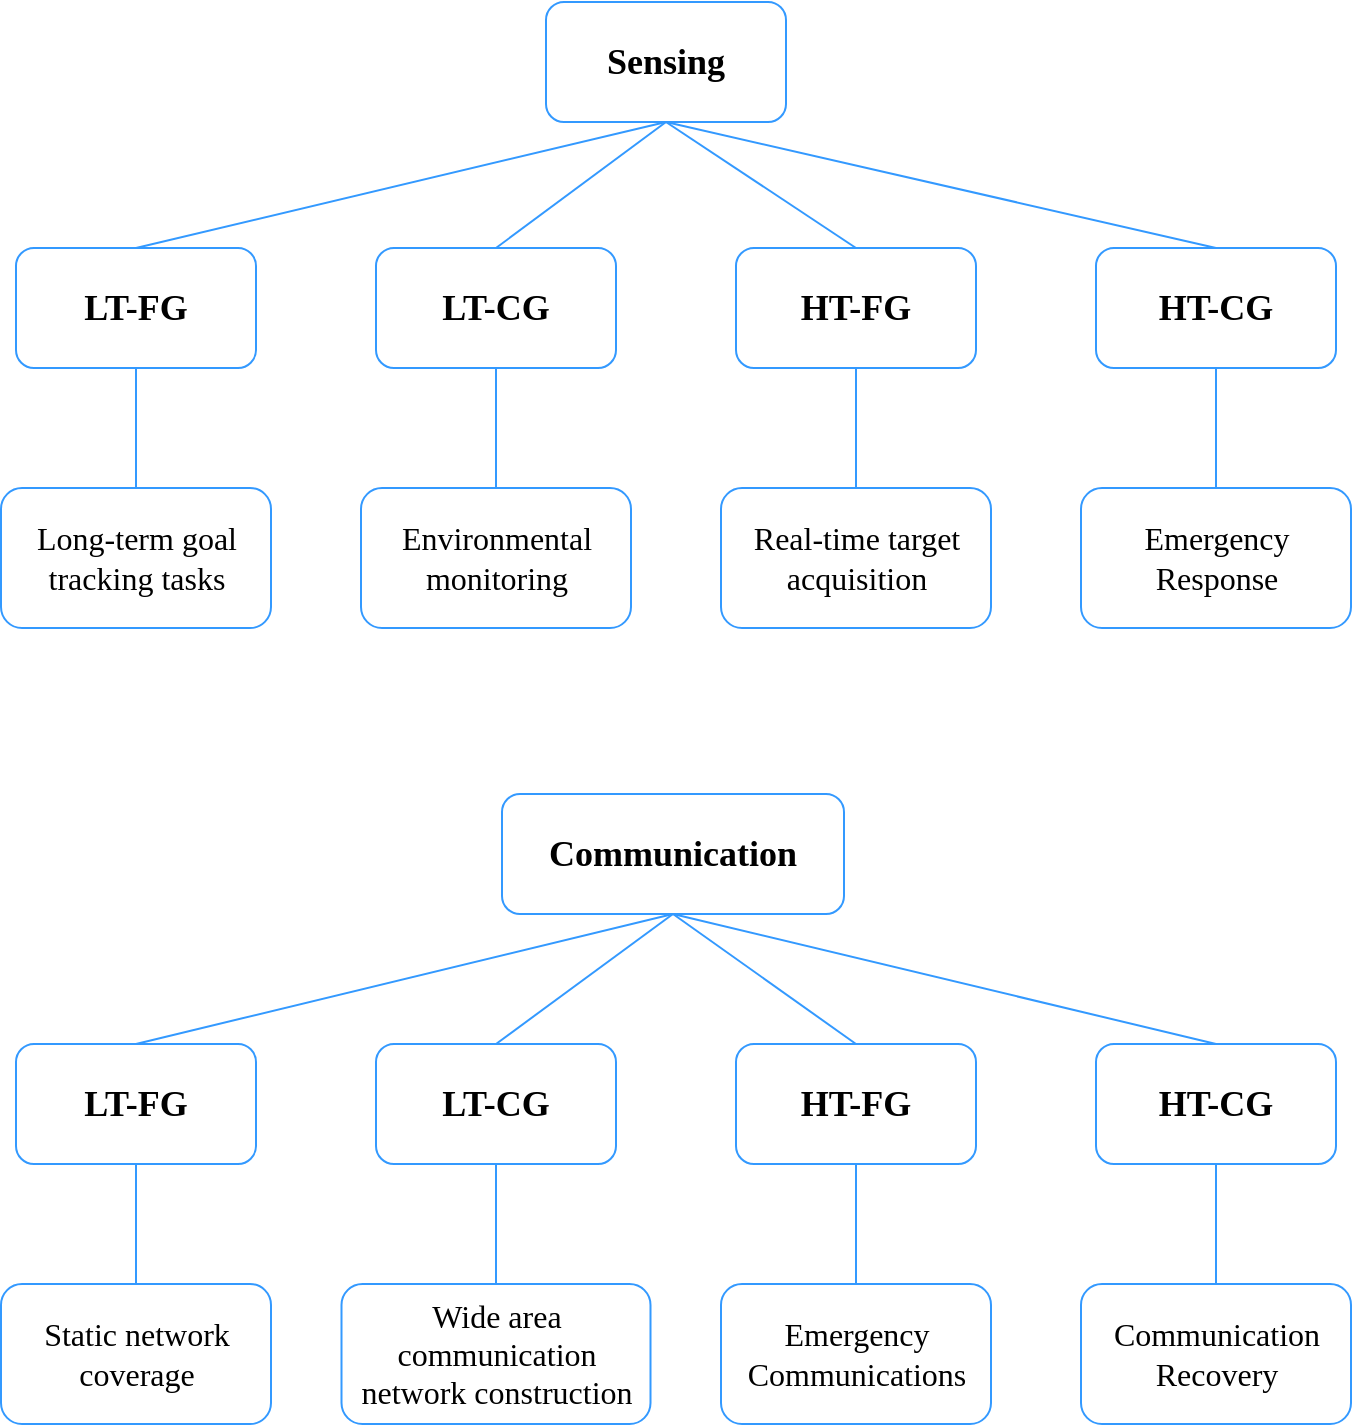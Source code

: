 <mxfile version="24.8.6">
  <diagram name="第 1 页" id="RnSF4aMlyjjzss2sWeVw">
    <mxGraphModel dx="1050" dy="522" grid="0" gridSize="10" guides="1" tooltips="1" connect="1" arrows="1" fold="1" page="1" pageScale="1" pageWidth="827" pageHeight="1169" math="0" shadow="0">
      <root>
        <mxCell id="0" />
        <mxCell id="1" parent="0" />
        <mxCell id="3itcz_ZHn_ZkXYZ8WFTU-1" value="&lt;b&gt;&lt;font face=&quot;Tahoma&quot; style=&quot;font-size: 18px;&quot;&gt;Sensing&lt;/font&gt;&lt;/b&gt;" style="rounded=1;whiteSpace=wrap;html=1;strokeColor=#3399FF;" vertex="1" parent="1">
          <mxGeometry x="405" y="77" width="120" height="60" as="geometry" />
        </mxCell>
        <mxCell id="3itcz_ZHn_ZkXYZ8WFTU-2" value="&lt;font face=&quot;Tahoma&quot;&gt;&lt;span style=&quot;font-size: 18px;&quot;&gt;&lt;b&gt;LT-FG&lt;/b&gt;&lt;/span&gt;&lt;/font&gt;" style="rounded=1;whiteSpace=wrap;html=1;strokeColor=#3399FF;" vertex="1" parent="1">
          <mxGeometry x="140" y="200" width="120" height="60" as="geometry" />
        </mxCell>
        <mxCell id="3itcz_ZHn_ZkXYZ8WFTU-3" value="&lt;font face=&quot;Tahoma&quot;&gt;&lt;span style=&quot;font-size: 18px;&quot;&gt;&lt;b&gt;LT-CG&lt;/b&gt;&lt;/span&gt;&lt;/font&gt;" style="rounded=1;whiteSpace=wrap;html=1;strokeColor=#3399FF;" vertex="1" parent="1">
          <mxGeometry x="320" y="200" width="120" height="60" as="geometry" />
        </mxCell>
        <mxCell id="3itcz_ZHn_ZkXYZ8WFTU-4" value="&lt;font face=&quot;Tahoma&quot;&gt;&lt;span style=&quot;font-size: 18px;&quot;&gt;&lt;b&gt;HT-FG&lt;/b&gt;&lt;/span&gt;&lt;/font&gt;" style="rounded=1;whiteSpace=wrap;html=1;strokeColor=#3399FF;" vertex="1" parent="1">
          <mxGeometry x="500" y="200" width="120" height="60" as="geometry" />
        </mxCell>
        <mxCell id="3itcz_ZHn_ZkXYZ8WFTU-5" value="&lt;font face=&quot;Tahoma&quot;&gt;&lt;span style=&quot;font-size: 18px;&quot;&gt;&lt;b&gt;HT-CG&lt;/b&gt;&lt;/span&gt;&lt;/font&gt;" style="rounded=1;whiteSpace=wrap;html=1;strokeColor=#3399FF;" vertex="1" parent="1">
          <mxGeometry x="680" y="200" width="120" height="60" as="geometry" />
        </mxCell>
        <mxCell id="3itcz_ZHn_ZkXYZ8WFTU-6" value="&lt;font face=&quot;Tahoma&quot;&gt;&lt;span style=&quot;font-size: 16px;&quot;&gt;Long-term goal tracking tasks&lt;/span&gt;&lt;/font&gt;" style="rounded=1;whiteSpace=wrap;html=1;strokeColor=#3399FF;" vertex="1" parent="1">
          <mxGeometry x="132.5" y="320" width="135" height="70" as="geometry" />
        </mxCell>
        <mxCell id="3itcz_ZHn_ZkXYZ8WFTU-7" value="&lt;font face=&quot;Tahoma&quot;&gt;&lt;span style=&quot;font-size: 16px;&quot;&gt;Environmental monitoring&lt;/span&gt;&lt;/font&gt;" style="rounded=1;whiteSpace=wrap;html=1;strokeColor=#3399FF;" vertex="1" parent="1">
          <mxGeometry x="312.5" y="320" width="135" height="70" as="geometry" />
        </mxCell>
        <mxCell id="3itcz_ZHn_ZkXYZ8WFTU-8" value="&lt;font face=&quot;Tahoma&quot;&gt;&lt;span style=&quot;font-size: 16px;&quot;&gt;Real-time target acquisition&lt;/span&gt;&lt;/font&gt;" style="rounded=1;whiteSpace=wrap;html=1;strokeColor=#3399FF;" vertex="1" parent="1">
          <mxGeometry x="492.5" y="320" width="135" height="70" as="geometry" />
        </mxCell>
        <mxCell id="3itcz_ZHn_ZkXYZ8WFTU-9" value="&lt;font face=&quot;Tahoma&quot;&gt;&lt;span style=&quot;font-size: 16px;&quot;&gt;Emergency Response&lt;/span&gt;&lt;/font&gt;" style="rounded=1;whiteSpace=wrap;html=1;strokeColor=#3399FF;" vertex="1" parent="1">
          <mxGeometry x="672.5" y="320" width="135" height="70" as="geometry" />
        </mxCell>
        <mxCell id="3itcz_ZHn_ZkXYZ8WFTU-11" value="" style="endArrow=none;html=1;rounded=0;entryX=0.5;entryY=1;entryDx=0;entryDy=0;exitX=0.5;exitY=0;exitDx=0;exitDy=0;strokeColor=#3399FF;" edge="1" parent="1" source="3itcz_ZHn_ZkXYZ8WFTU-2" target="3itcz_ZHn_ZkXYZ8WFTU-1">
          <mxGeometry width="50" height="50" relative="1" as="geometry">
            <mxPoint x="390" y="290" as="sourcePoint" />
            <mxPoint x="440" y="240" as="targetPoint" />
          </mxGeometry>
        </mxCell>
        <mxCell id="3itcz_ZHn_ZkXYZ8WFTU-13" value="" style="endArrow=none;html=1;rounded=0;entryX=0.5;entryY=1;entryDx=0;entryDy=0;exitX=0.5;exitY=0;exitDx=0;exitDy=0;strokeColor=#3399FF;" edge="1" parent="1" source="3itcz_ZHn_ZkXYZ8WFTU-3" target="3itcz_ZHn_ZkXYZ8WFTU-1">
          <mxGeometry width="50" height="50" relative="1" as="geometry">
            <mxPoint x="210" y="210" as="sourcePoint" />
            <mxPoint x="475" y="147" as="targetPoint" />
          </mxGeometry>
        </mxCell>
        <mxCell id="3itcz_ZHn_ZkXYZ8WFTU-14" value="" style="endArrow=none;html=1;rounded=0;entryX=0.5;entryY=1;entryDx=0;entryDy=0;exitX=0.5;exitY=0;exitDx=0;exitDy=0;strokeColor=#3399FF;" edge="1" parent="1" source="3itcz_ZHn_ZkXYZ8WFTU-4" target="3itcz_ZHn_ZkXYZ8WFTU-1">
          <mxGeometry width="50" height="50" relative="1" as="geometry">
            <mxPoint x="220" y="220" as="sourcePoint" />
            <mxPoint x="485" y="157" as="targetPoint" />
          </mxGeometry>
        </mxCell>
        <mxCell id="3itcz_ZHn_ZkXYZ8WFTU-15" value="" style="endArrow=none;html=1;rounded=0;entryX=0.5;entryY=1;entryDx=0;entryDy=0;exitX=0.5;exitY=0;exitDx=0;exitDy=0;strokeColor=#3399FF;" edge="1" parent="1" source="3itcz_ZHn_ZkXYZ8WFTU-5" target="3itcz_ZHn_ZkXYZ8WFTU-1">
          <mxGeometry width="50" height="50" relative="1" as="geometry">
            <mxPoint x="230" y="230" as="sourcePoint" />
            <mxPoint x="495" y="167" as="targetPoint" />
          </mxGeometry>
        </mxCell>
        <mxCell id="3itcz_ZHn_ZkXYZ8WFTU-16" value="" style="endArrow=none;html=1;rounded=0;exitX=0.5;exitY=1;exitDx=0;exitDy=0;strokeColor=#3399FF;" edge="1" parent="1" source="3itcz_ZHn_ZkXYZ8WFTU-2" target="3itcz_ZHn_ZkXYZ8WFTU-6">
          <mxGeometry width="50" height="50" relative="1" as="geometry">
            <mxPoint x="240" y="240" as="sourcePoint" />
            <mxPoint x="505" y="177" as="targetPoint" />
          </mxGeometry>
        </mxCell>
        <mxCell id="3itcz_ZHn_ZkXYZ8WFTU-18" value="" style="endArrow=none;html=1;rounded=0;exitX=0.5;exitY=1;exitDx=0;exitDy=0;strokeColor=#3399FF;entryX=0.5;entryY=0;entryDx=0;entryDy=0;" edge="1" parent="1" source="3itcz_ZHn_ZkXYZ8WFTU-3" target="3itcz_ZHn_ZkXYZ8WFTU-7">
          <mxGeometry width="50" height="50" relative="1" as="geometry">
            <mxPoint x="210" y="270" as="sourcePoint" />
            <mxPoint x="210" y="330" as="targetPoint" />
          </mxGeometry>
        </mxCell>
        <mxCell id="3itcz_ZHn_ZkXYZ8WFTU-19" value="" style="endArrow=none;html=1;rounded=0;exitX=0.5;exitY=1;exitDx=0;exitDy=0;strokeColor=#3399FF;entryX=0.5;entryY=0;entryDx=0;entryDy=0;" edge="1" parent="1" source="3itcz_ZHn_ZkXYZ8WFTU-4" target="3itcz_ZHn_ZkXYZ8WFTU-8">
          <mxGeometry width="50" height="50" relative="1" as="geometry">
            <mxPoint x="220" y="280" as="sourcePoint" />
            <mxPoint x="220" y="340" as="targetPoint" />
          </mxGeometry>
        </mxCell>
        <mxCell id="3itcz_ZHn_ZkXYZ8WFTU-20" value="" style="endArrow=none;html=1;rounded=0;exitX=0.5;exitY=1;exitDx=0;exitDy=0;strokeColor=#3399FF;entryX=0.5;entryY=0;entryDx=0;entryDy=0;" edge="1" parent="1" source="3itcz_ZHn_ZkXYZ8WFTU-5" target="3itcz_ZHn_ZkXYZ8WFTU-9">
          <mxGeometry width="50" height="50" relative="1" as="geometry">
            <mxPoint x="230" y="290" as="sourcePoint" />
            <mxPoint x="230" y="350" as="targetPoint" />
          </mxGeometry>
        </mxCell>
        <mxCell id="3itcz_ZHn_ZkXYZ8WFTU-21" value="&lt;font face=&quot;Tahoma&quot;&gt;&lt;span style=&quot;font-size: 18px;&quot;&gt;&lt;b&gt;Communication&lt;/b&gt;&lt;/span&gt;&lt;/font&gt;" style="rounded=1;whiteSpace=wrap;html=1;strokeColor=#3399FF;" vertex="1" parent="1">
          <mxGeometry x="383" y="473" width="171" height="60" as="geometry" />
        </mxCell>
        <mxCell id="3itcz_ZHn_ZkXYZ8WFTU-22" value="&lt;font face=&quot;Tahoma&quot;&gt;&lt;span style=&quot;font-size: 18px;&quot;&gt;&lt;b&gt;LT-FG&lt;/b&gt;&lt;/span&gt;&lt;/font&gt;" style="rounded=1;whiteSpace=wrap;html=1;strokeColor=#3399FF;" vertex="1" parent="1">
          <mxGeometry x="140" y="598" width="120" height="60" as="geometry" />
        </mxCell>
        <mxCell id="3itcz_ZHn_ZkXYZ8WFTU-23" value="&lt;font face=&quot;Tahoma&quot;&gt;&lt;span style=&quot;font-size: 18px;&quot;&gt;&lt;b&gt;LT-CG&lt;/b&gt;&lt;/span&gt;&lt;/font&gt;" style="rounded=1;whiteSpace=wrap;html=1;strokeColor=#3399FF;" vertex="1" parent="1">
          <mxGeometry x="320" y="598" width="120" height="60" as="geometry" />
        </mxCell>
        <mxCell id="3itcz_ZHn_ZkXYZ8WFTU-24" value="&lt;font face=&quot;Tahoma&quot;&gt;&lt;span style=&quot;font-size: 18px;&quot;&gt;&lt;b&gt;HT-FG&lt;/b&gt;&lt;/span&gt;&lt;/font&gt;" style="rounded=1;whiteSpace=wrap;html=1;strokeColor=#3399FF;" vertex="1" parent="1">
          <mxGeometry x="500" y="598" width="120" height="60" as="geometry" />
        </mxCell>
        <mxCell id="3itcz_ZHn_ZkXYZ8WFTU-25" value="&lt;font face=&quot;Tahoma&quot;&gt;&lt;span style=&quot;font-size: 18px;&quot;&gt;&lt;b&gt;HT-CG&lt;/b&gt;&lt;/span&gt;&lt;/font&gt;" style="rounded=1;whiteSpace=wrap;html=1;strokeColor=#3399FF;" vertex="1" parent="1">
          <mxGeometry x="680" y="598" width="120" height="60" as="geometry" />
        </mxCell>
        <mxCell id="3itcz_ZHn_ZkXYZ8WFTU-26" value="&lt;font face=&quot;Tahoma&quot;&gt;&lt;span style=&quot;font-size: 16px;&quot;&gt;Static network coverage&lt;/span&gt;&lt;/font&gt;" style="rounded=1;whiteSpace=wrap;html=1;strokeColor=#3399FF;" vertex="1" parent="1">
          <mxGeometry x="132.5" y="718" width="135" height="70" as="geometry" />
        </mxCell>
        <mxCell id="3itcz_ZHn_ZkXYZ8WFTU-27" value="&lt;font face=&quot;Tahoma&quot;&gt;&lt;span style=&quot;font-size: 16px;&quot;&gt;Wide area communication network construction&lt;/span&gt;&lt;/font&gt;" style="rounded=1;whiteSpace=wrap;html=1;strokeColor=#3399FF;" vertex="1" parent="1">
          <mxGeometry x="302.75" y="718" width="154.5" height="70" as="geometry" />
        </mxCell>
        <mxCell id="3itcz_ZHn_ZkXYZ8WFTU-28" value="&lt;font face=&quot;Tahoma&quot;&gt;&lt;span style=&quot;font-size: 16px;&quot;&gt;Emergency Communications&lt;/span&gt;&lt;/font&gt;" style="rounded=1;whiteSpace=wrap;html=1;strokeColor=#3399FF;" vertex="1" parent="1">
          <mxGeometry x="492.5" y="718" width="135" height="70" as="geometry" />
        </mxCell>
        <mxCell id="3itcz_ZHn_ZkXYZ8WFTU-29" value="&lt;font face=&quot;Tahoma&quot;&gt;&lt;span style=&quot;font-size: 16px;&quot;&gt;Communication Recovery&lt;/span&gt;&lt;/font&gt;" style="rounded=1;whiteSpace=wrap;html=1;strokeColor=#3399FF;" vertex="1" parent="1">
          <mxGeometry x="672.5" y="718" width="135" height="70" as="geometry" />
        </mxCell>
        <mxCell id="3itcz_ZHn_ZkXYZ8WFTU-30" value="" style="endArrow=none;html=1;rounded=0;entryX=0.5;entryY=1;entryDx=0;entryDy=0;exitX=0.5;exitY=0;exitDx=0;exitDy=0;strokeColor=#3399FF;" edge="1" parent="1" source="3itcz_ZHn_ZkXYZ8WFTU-22" target="3itcz_ZHn_ZkXYZ8WFTU-21">
          <mxGeometry width="50" height="50" relative="1" as="geometry">
            <mxPoint x="390" y="688" as="sourcePoint" />
            <mxPoint x="440" y="638" as="targetPoint" />
          </mxGeometry>
        </mxCell>
        <mxCell id="3itcz_ZHn_ZkXYZ8WFTU-31" value="" style="endArrow=none;html=1;rounded=0;entryX=0.5;entryY=1;entryDx=0;entryDy=0;exitX=0.5;exitY=0;exitDx=0;exitDy=0;strokeColor=#3399FF;" edge="1" parent="1" source="3itcz_ZHn_ZkXYZ8WFTU-23" target="3itcz_ZHn_ZkXYZ8WFTU-21">
          <mxGeometry width="50" height="50" relative="1" as="geometry">
            <mxPoint x="210" y="608" as="sourcePoint" />
            <mxPoint x="475" y="545" as="targetPoint" />
          </mxGeometry>
        </mxCell>
        <mxCell id="3itcz_ZHn_ZkXYZ8WFTU-32" value="" style="endArrow=none;html=1;rounded=0;entryX=0.5;entryY=1;entryDx=0;entryDy=0;exitX=0.5;exitY=0;exitDx=0;exitDy=0;strokeColor=#3399FF;" edge="1" parent="1" source="3itcz_ZHn_ZkXYZ8WFTU-24" target="3itcz_ZHn_ZkXYZ8WFTU-21">
          <mxGeometry width="50" height="50" relative="1" as="geometry">
            <mxPoint x="220" y="618" as="sourcePoint" />
            <mxPoint x="485" y="555" as="targetPoint" />
          </mxGeometry>
        </mxCell>
        <mxCell id="3itcz_ZHn_ZkXYZ8WFTU-33" value="" style="endArrow=none;html=1;rounded=0;entryX=0.5;entryY=1;entryDx=0;entryDy=0;exitX=0.5;exitY=0;exitDx=0;exitDy=0;strokeColor=#3399FF;" edge="1" parent="1" source="3itcz_ZHn_ZkXYZ8WFTU-25" target="3itcz_ZHn_ZkXYZ8WFTU-21">
          <mxGeometry width="50" height="50" relative="1" as="geometry">
            <mxPoint x="230" y="628" as="sourcePoint" />
            <mxPoint x="495" y="565" as="targetPoint" />
          </mxGeometry>
        </mxCell>
        <mxCell id="3itcz_ZHn_ZkXYZ8WFTU-34" value="" style="endArrow=none;html=1;rounded=0;exitX=0.5;exitY=1;exitDx=0;exitDy=0;strokeColor=#3399FF;" edge="1" parent="1" source="3itcz_ZHn_ZkXYZ8WFTU-22" target="3itcz_ZHn_ZkXYZ8WFTU-26">
          <mxGeometry width="50" height="50" relative="1" as="geometry">
            <mxPoint x="240" y="638" as="sourcePoint" />
            <mxPoint x="505" y="575" as="targetPoint" />
          </mxGeometry>
        </mxCell>
        <mxCell id="3itcz_ZHn_ZkXYZ8WFTU-35" value="" style="endArrow=none;html=1;rounded=0;exitX=0.5;exitY=1;exitDx=0;exitDy=0;strokeColor=#3399FF;entryX=0.5;entryY=0;entryDx=0;entryDy=0;" edge="1" parent="1" source="3itcz_ZHn_ZkXYZ8WFTU-23" target="3itcz_ZHn_ZkXYZ8WFTU-27">
          <mxGeometry width="50" height="50" relative="1" as="geometry">
            <mxPoint x="210" y="668" as="sourcePoint" />
            <mxPoint x="210" y="728" as="targetPoint" />
          </mxGeometry>
        </mxCell>
        <mxCell id="3itcz_ZHn_ZkXYZ8WFTU-36" value="" style="endArrow=none;html=1;rounded=0;exitX=0.5;exitY=1;exitDx=0;exitDy=0;strokeColor=#3399FF;entryX=0.5;entryY=0;entryDx=0;entryDy=0;" edge="1" parent="1" source="3itcz_ZHn_ZkXYZ8WFTU-24" target="3itcz_ZHn_ZkXYZ8WFTU-28">
          <mxGeometry width="50" height="50" relative="1" as="geometry">
            <mxPoint x="220" y="678" as="sourcePoint" />
            <mxPoint x="220" y="738" as="targetPoint" />
          </mxGeometry>
        </mxCell>
        <mxCell id="3itcz_ZHn_ZkXYZ8WFTU-37" value="" style="endArrow=none;html=1;rounded=0;exitX=0.5;exitY=1;exitDx=0;exitDy=0;strokeColor=#3399FF;entryX=0.5;entryY=0;entryDx=0;entryDy=0;" edge="1" parent="1" source="3itcz_ZHn_ZkXYZ8WFTU-25" target="3itcz_ZHn_ZkXYZ8WFTU-29">
          <mxGeometry width="50" height="50" relative="1" as="geometry">
            <mxPoint x="230" y="688" as="sourcePoint" />
            <mxPoint x="230" y="748" as="targetPoint" />
          </mxGeometry>
        </mxCell>
      </root>
    </mxGraphModel>
  </diagram>
</mxfile>
